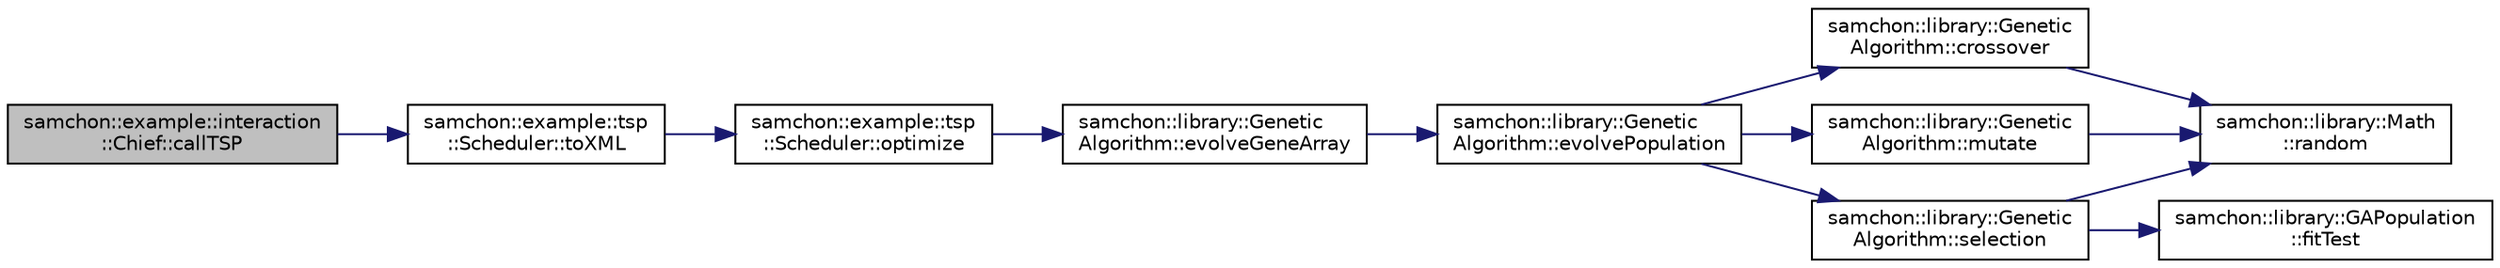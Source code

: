 digraph "samchon::example::interaction::Chief::callTSP"
{
  edge [fontname="Helvetica",fontsize="10",labelfontname="Helvetica",labelfontsize="10"];
  node [fontname="Helvetica",fontsize="10",shape=record];
  rankdir="LR";
  Node1 [label="samchon::example::interaction\l::Chief::callTSP",height=0.2,width=0.4,color="black", fillcolor="grey75", style="filled", fontcolor="black"];
  Node1 -> Node2 [color="midnightblue",fontsize="10",style="solid",fontname="Helvetica"];
  Node2 [label="samchon::example::tsp\l::Scheduler::toXML",height=0.2,width=0.4,color="black", fillcolor="white", style="filled",URL="$df/d27/classsamchon_1_1example_1_1tsp_1_1Scheduler.html#aad257fe927c963c00c38a29cc8e0d55e",tooltip="Get an XML object represents the Entity. "];
  Node2 -> Node3 [color="midnightblue",fontsize="10",style="solid",fontname="Helvetica"];
  Node3 [label="samchon::example::tsp\l::Scheduler::optimize",height=0.2,width=0.4,color="black", fillcolor="white", style="filled",URL="$df/d27/classsamchon_1_1example_1_1tsp_1_1Scheduler.html#ab05011ccea2b8a923a82fec61183120d",tooltip="Derive optimized schedule. "];
  Node3 -> Node4 [color="midnightblue",fontsize="10",style="solid",fontname="Helvetica"];
  Node4 [label="samchon::library::Genetic\lAlgorithm::evolveGeneArray",height=0.2,width=0.4,color="black", fillcolor="white", style="filled",URL="$d5/d28/classsamchon_1_1library_1_1GeneticAlgorithm.html#a09d14f4275c309f08d74ffa09b6dd69f",tooltip="Evolve a GeneArray. "];
  Node4 -> Node5 [color="midnightblue",fontsize="10",style="solid",fontname="Helvetica"];
  Node5 [label="samchon::library::Genetic\lAlgorithm::evolvePopulation",height=0.2,width=0.4,color="black", fillcolor="white", style="filled",URL="$d5/d28/classsamchon_1_1library_1_1GeneticAlgorithm.html#a05e5330e7d893ce9b3381fcf15f2885f",tooltip="Evolve population, a mass of GeneArray(es) "];
  Node5 -> Node6 [color="midnightblue",fontsize="10",style="solid",fontname="Helvetica"];
  Node6 [label="samchon::library::Genetic\lAlgorithm::selection",height=0.2,width=0.4,color="black", fillcolor="white", style="filled",URL="$d5/d28/classsamchon_1_1library_1_1GeneticAlgorithm.html#ac74b64ef0d4836264b3a417f4e168168",tooltip="Select the best GeneArray in population from tournament. "];
  Node6 -> Node7 [color="midnightblue",fontsize="10",style="solid",fontname="Helvetica"];
  Node7 [label="samchon::library::Math\l::random",height=0.2,width=0.4,color="black", fillcolor="white", style="filled",URL="$de/d8f/classsamchon_1_1library_1_1Math.html#aad7c9ffe2051330126b3a85c8164e21b",tooltip="Get a random value. "];
  Node6 -> Node8 [color="midnightblue",fontsize="10",style="solid",fontname="Helvetica"];
  Node8 [label="samchon::library::GAPopulation\l::fitTest",height=0.2,width=0.4,color="black", fillcolor="white", style="filled",URL="$d8/dcd/classsamchon_1_1library_1_1GAPopulation.html#abcdc1b706c7bfcc9ae638697c84d5add",tooltip="Test fitness of each GeneArray in the population. "];
  Node5 -> Node9 [color="midnightblue",fontsize="10",style="solid",fontname="Helvetica"];
  Node9 [label="samchon::library::Genetic\lAlgorithm::crossover",height=0.2,width=0.4,color="black", fillcolor="white", style="filled",URL="$d5/d28/classsamchon_1_1library_1_1GeneticAlgorithm.html#ab791f1bdc1de507aaffe1a9d716905d9",tooltip="Create a new GeneArray by crossing over two GeneArray(s) "];
  Node9 -> Node7 [color="midnightblue",fontsize="10",style="solid",fontname="Helvetica"];
  Node5 -> Node10 [color="midnightblue",fontsize="10",style="solid",fontname="Helvetica"];
  Node10 [label="samchon::library::Genetic\lAlgorithm::mutate",height=0.2,width=0.4,color="black", fillcolor="white", style="filled",URL="$d5/d28/classsamchon_1_1library_1_1GeneticAlgorithm.html#a46bb73cd005b2edbfed1b923c95dc2e6",tooltip="Cause a mutation on the GeneArray. "];
  Node10 -> Node7 [color="midnightblue",fontsize="10",style="solid",fontname="Helvetica"];
}
